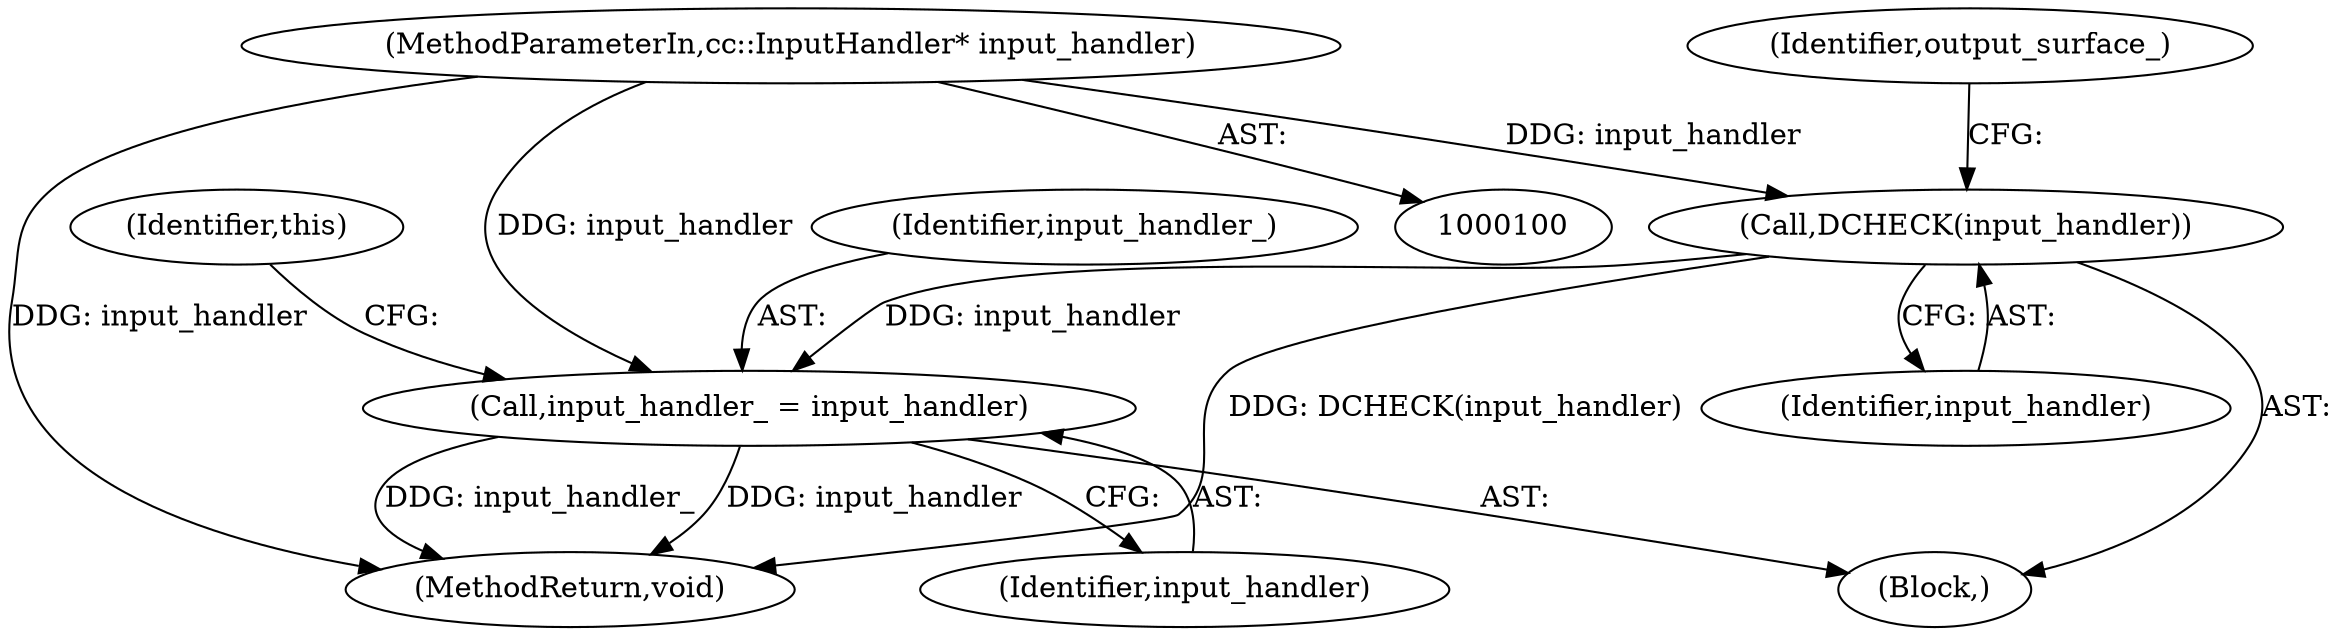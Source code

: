 digraph "0_Chrome_0e3d721470add955c056e3051614f58c7220e85b_4@pointer" {
"1000103" [label="(MethodParameterIn,cc::InputHandler* input_handler)"];
"1000117" [label="(Call,DCHECK(input_handler))"];
"1000125" [label="(Call,input_handler_ = input_handler)"];
"1000127" [label="(Identifier,input_handler)"];
"1000125" [label="(Call,input_handler_ = input_handler)"];
"1000103" [label="(MethodParameterIn,cc::InputHandler* input_handler)"];
"1000120" [label="(Identifier,output_surface_)"];
"1000132" [label="(MethodReturn,void)"];
"1000117" [label="(Call,DCHECK(input_handler))"];
"1000129" [label="(Identifier,this)"];
"1000104" [label="(Block,)"];
"1000118" [label="(Identifier,input_handler)"];
"1000126" [label="(Identifier,input_handler_)"];
"1000103" -> "1000100"  [label="AST: "];
"1000103" -> "1000132"  [label="DDG: input_handler"];
"1000103" -> "1000117"  [label="DDG: input_handler"];
"1000103" -> "1000125"  [label="DDG: input_handler"];
"1000117" -> "1000104"  [label="AST: "];
"1000117" -> "1000118"  [label="CFG: "];
"1000118" -> "1000117"  [label="AST: "];
"1000120" -> "1000117"  [label="CFG: "];
"1000117" -> "1000132"  [label="DDG: DCHECK(input_handler)"];
"1000117" -> "1000125"  [label="DDG: input_handler"];
"1000125" -> "1000104"  [label="AST: "];
"1000125" -> "1000127"  [label="CFG: "];
"1000126" -> "1000125"  [label="AST: "];
"1000127" -> "1000125"  [label="AST: "];
"1000129" -> "1000125"  [label="CFG: "];
"1000125" -> "1000132"  [label="DDG: input_handler"];
"1000125" -> "1000132"  [label="DDG: input_handler_"];
}
